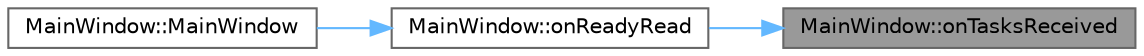 digraph "MainWindow::onTasksReceived"
{
 // LATEX_PDF_SIZE
  bgcolor="transparent";
  edge [fontname=Helvetica,fontsize=10,labelfontname=Helvetica,labelfontsize=10];
  node [fontname=Helvetica,fontsize=10,shape=box,height=0.2,width=0.4];
  rankdir="RL";
  Node1 [id="Node000001",label="MainWindow::onTasksReceived",height=0.2,width=0.4,color="gray40", fillcolor="grey60", style="filled", fontcolor="black",tooltip="Обрабатывает полученные с сервера задачи"];
  Node1 -> Node2 [id="edge1_Node000001_Node000002",dir="back",color="steelblue1",style="solid",tooltip=" "];
  Node2 [id="Node000002",label="MainWindow::onReadyRead",height=0.2,width=0.4,color="grey40", fillcolor="white", style="filled",URL="$class_main_window.html#a209079830a37745e47076a762bab17d6",tooltip="Слот для обработки данных, поступающих от сервера"];
  Node2 -> Node3 [id="edge2_Node000002_Node000003",dir="back",color="steelblue1",style="solid",tooltip=" "];
  Node3 [id="Node000003",label="MainWindow::MainWindow",height=0.2,width=0.4,color="grey40", fillcolor="white", style="filled",URL="$class_main_window.html#a986c9e82e47db4e6c05320c429c425bc",tooltip="Конструктор класса MainWindow."];
}
